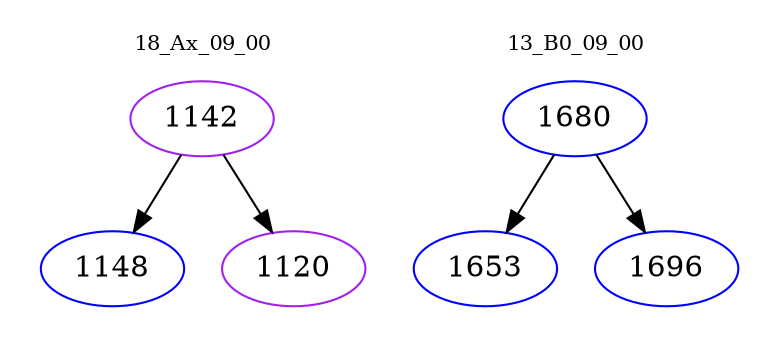 digraph{
subgraph cluster_0 {
color = white
label = "18_Ax_09_00";
fontsize=10;
T0_1142 [label="1142", color="purple"]
T0_1142 -> T0_1148 [color="black"]
T0_1148 [label="1148", color="blue"]
T0_1142 -> T0_1120 [color="black"]
T0_1120 [label="1120", color="purple"]
}
subgraph cluster_1 {
color = white
label = "13_B0_09_00";
fontsize=10;
T1_1680 [label="1680", color="blue"]
T1_1680 -> T1_1653 [color="black"]
T1_1653 [label="1653", color="blue"]
T1_1680 -> T1_1696 [color="black"]
T1_1696 [label="1696", color="blue"]
}
}
